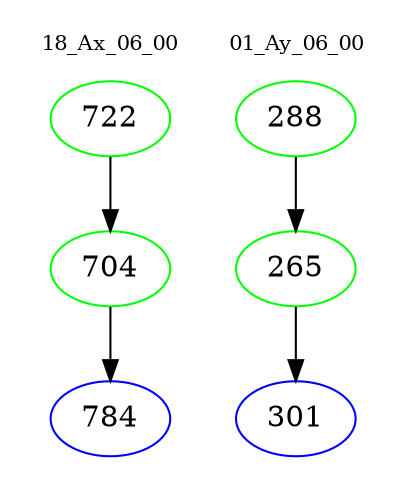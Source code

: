 digraph{
subgraph cluster_0 {
color = white
label = "18_Ax_06_00";
fontsize=10;
T0_722 [label="722", color="green"]
T0_722 -> T0_704 [color="black"]
T0_704 [label="704", color="green"]
T0_704 -> T0_784 [color="black"]
T0_784 [label="784", color="blue"]
}
subgraph cluster_1 {
color = white
label = "01_Ay_06_00";
fontsize=10;
T1_288 [label="288", color="green"]
T1_288 -> T1_265 [color="black"]
T1_265 [label="265", color="green"]
T1_265 -> T1_301 [color="black"]
T1_301 [label="301", color="blue"]
}
}
